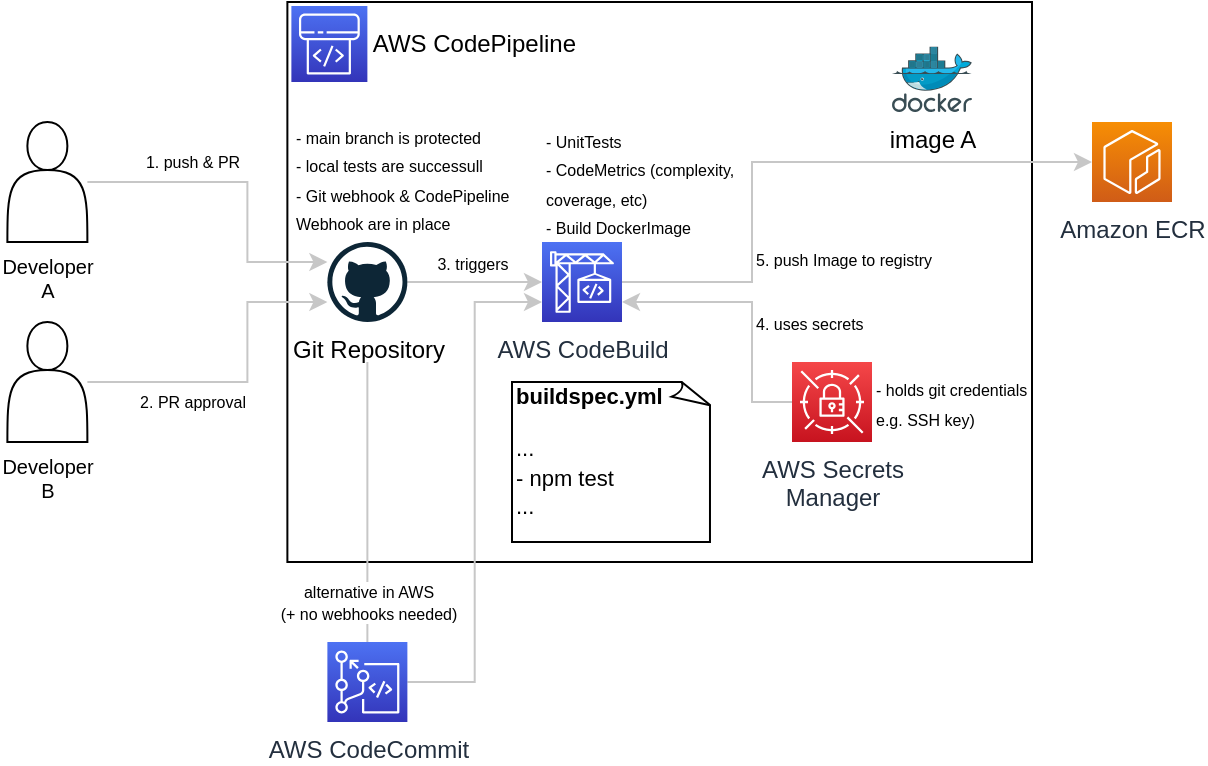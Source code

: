 <mxfile version="21.6.1" type="device">
  <diagram name="Page-1" id="P-_58N17wJOt9awC5NHA">
    <mxGraphModel dx="2074" dy="1204" grid="1" gridSize="10" guides="1" tooltips="1" connect="1" arrows="1" fold="1" page="1" pageScale="1" pageWidth="850" pageHeight="1100" math="0" shadow="0">
      <root>
        <mxCell id="0" />
        <mxCell id="1" parent="0" />
        <mxCell id="02KwTJgXzXd50u8eZMwS-49" value="AWS CodePipeline" style="rounded=0;whiteSpace=wrap;html=1;verticalAlign=top;labelPosition=left;verticalLabelPosition=middle;align=right;spacing=0;spacingLeft=0;spacingRight=-145;spacingBottom=0;spacingTop=9;" vertex="1" parent="1">
          <mxGeometry x="237.69" y="500" width="372.31" height="280" as="geometry" />
        </mxCell>
        <mxCell id="02KwTJgXzXd50u8eZMwS-41" value="1. push &amp;amp; PR" style="edgeStyle=orthogonalEdgeStyle;rounded=0;orthogonalLoop=1;jettySize=auto;html=1;fontSize=8;strokeColor=#C7C7C7;" edge="1" parent="1" source="02KwTJgXzXd50u8eZMwS-38" target="02KwTJgXzXd50u8eZMwS-40">
          <mxGeometry x="-0.346" y="10" relative="1" as="geometry">
            <Array as="points">
              <mxPoint x="217.69" y="590" />
              <mxPoint x="217.69" y="630" />
            </Array>
            <mxPoint as="offset" />
          </mxGeometry>
        </mxCell>
        <mxCell id="02KwTJgXzXd50u8eZMwS-38" value="Developer A" style="shape=actor;whiteSpace=wrap;html=1;fontSize=10;verticalAlign=top;labelPosition=center;verticalLabelPosition=bottom;align=center;" vertex="1" parent="1">
          <mxGeometry x="97.69" y="560" width="40" height="60" as="geometry" />
        </mxCell>
        <mxCell id="02KwTJgXzXd50u8eZMwS-42" value="2. PR approval" style="edgeStyle=orthogonalEdgeStyle;rounded=0;orthogonalLoop=1;jettySize=auto;html=1;fontSize=8;strokeColor=#C7C7C7;" edge="1" parent="1" source="02KwTJgXzXd50u8eZMwS-39" target="02KwTJgXzXd50u8eZMwS-40">
          <mxGeometry x="-0.346" y="-10" relative="1" as="geometry">
            <Array as="points">
              <mxPoint x="217.69" y="690" />
              <mxPoint x="217.69" y="650" />
            </Array>
            <mxPoint as="offset" />
          </mxGeometry>
        </mxCell>
        <mxCell id="02KwTJgXzXd50u8eZMwS-39" value="Developer B" style="shape=actor;whiteSpace=wrap;html=1;fontSize=10;verticalAlign=top;labelPosition=center;verticalLabelPosition=bottom;align=center;" vertex="1" parent="1">
          <mxGeometry x="97.69" y="660" width="40" height="60" as="geometry" />
        </mxCell>
        <mxCell id="02KwTJgXzXd50u8eZMwS-53" value="&lt;font style=&quot;font-size: 8px;&quot;&gt;3. triggers&lt;/font&gt;" style="edgeStyle=orthogonalEdgeStyle;rounded=0;orthogonalLoop=1;jettySize=auto;html=1;entryX=0;entryY=0.5;entryDx=0;entryDy=0;entryPerimeter=0;strokeColor=#C7C7C7;" edge="1" parent="1" source="02KwTJgXzXd50u8eZMwS-40" target="02KwTJgXzXd50u8eZMwS-52">
          <mxGeometry x="-0.04" y="10" relative="1" as="geometry">
            <mxPoint as="offset" />
          </mxGeometry>
        </mxCell>
        <mxCell id="02KwTJgXzXd50u8eZMwS-40" value="Git Repository" style="dashed=0;outlineConnect=0;html=1;align=center;labelPosition=center;verticalLabelPosition=bottom;verticalAlign=top;shape=mxgraph.weblogos.github" vertex="1" parent="1">
          <mxGeometry x="257.69" y="620" width="40" height="40" as="geometry" />
        </mxCell>
        <mxCell id="02KwTJgXzXd50u8eZMwS-61" style="edgeStyle=orthogonalEdgeStyle;rounded=0;orthogonalLoop=1;jettySize=auto;html=1;entryX=0;entryY=0.75;entryDx=0;entryDy=0;entryPerimeter=0;strokeColor=#C7C7C7;" edge="1" parent="1" source="02KwTJgXzXd50u8eZMwS-43" target="02KwTJgXzXd50u8eZMwS-52">
          <mxGeometry relative="1" as="geometry" />
        </mxCell>
        <mxCell id="02KwTJgXzXd50u8eZMwS-43" value="AWS CodeCommit" style="sketch=0;points=[[0,0,0],[0.25,0,0],[0.5,0,0],[0.75,0,0],[1,0,0],[0,1,0],[0.25,1,0],[0.5,1,0],[0.75,1,0],[1,1,0],[0,0.25,0],[0,0.5,0],[0,0.75,0],[1,0.25,0],[1,0.5,0],[1,0.75,0]];outlineConnect=0;fontColor=#232F3E;gradientColor=#4D72F3;gradientDirection=north;fillColor=#3334B9;strokeColor=#ffffff;dashed=0;verticalLabelPosition=bottom;verticalAlign=top;align=center;html=1;fontSize=12;fontStyle=0;aspect=fixed;shape=mxgraph.aws4.resourceIcon;resIcon=mxgraph.aws4.codecommit;" vertex="1" parent="1">
          <mxGeometry x="257.69" y="820" width="40" height="40" as="geometry" />
        </mxCell>
        <mxCell id="02KwTJgXzXd50u8eZMwS-45" value="&lt;font style=&quot;font-size: 8px;&quot;&gt;alternative in AWS&lt;br&gt;(+ no webhooks needed)&lt;/font&gt;" style="endArrow=none;html=1;rounded=0;exitX=0.5;exitY=0;exitDx=0;exitDy=0;exitPerimeter=0;fontSize=9;strokeColor=#C7C7C7;" edge="1" parent="1" source="02KwTJgXzXd50u8eZMwS-43">
          <mxGeometry x="-0.714" width="50" height="50" relative="1" as="geometry">
            <mxPoint x="547.69" y="670" as="sourcePoint" />
            <mxPoint x="277.69" y="680" as="targetPoint" />
            <mxPoint as="offset" />
          </mxGeometry>
        </mxCell>
        <mxCell id="02KwTJgXzXd50u8eZMwS-46" value="&lt;font style=&quot;font-size: 8px;&quot;&gt;- main branch is protected&lt;br&gt;- local tests are successull&lt;br&gt;- Git webhook &amp;amp; CodePipeline &lt;br&gt;Webhook are in place&lt;br&gt;&lt;/font&gt;" style="text;html=1;strokeColor=none;fillColor=none;align=left;verticalAlign=middle;whiteSpace=wrap;rounded=0;" vertex="1" parent="1">
          <mxGeometry x="239.69" y="555" width="110.31" height="65" as="geometry" />
        </mxCell>
        <mxCell id="02KwTJgXzXd50u8eZMwS-51" value="" style="sketch=0;points=[[0,0,0],[0.25,0,0],[0.5,0,0],[0.75,0,0],[1,0,0],[0,1,0],[0.25,1,0],[0.5,1,0],[0.75,1,0],[1,1,0],[0,0.25,0],[0,0.5,0],[0,0.75,0],[1,0.25,0],[1,0.5,0],[1,0.75,0]];outlineConnect=0;fontColor=#232F3E;gradientColor=#4D72F3;gradientDirection=north;fillColor=#3334B9;strokeColor=#ffffff;dashed=0;verticalLabelPosition=bottom;verticalAlign=top;align=center;html=1;fontSize=12;fontStyle=0;aspect=fixed;shape=mxgraph.aws4.resourceIcon;resIcon=mxgraph.aws4.codepipeline;" vertex="1" parent="1">
          <mxGeometry x="239.69" y="502" width="38" height="38" as="geometry" />
        </mxCell>
        <mxCell id="02KwTJgXzXd50u8eZMwS-62" value="&lt;font style=&quot;font-size: 8px;&quot;&gt;5. push Image to registry&lt;/font&gt;" style="edgeStyle=orthogonalEdgeStyle;rounded=0;orthogonalLoop=1;jettySize=auto;html=1;align=left;strokeColor=#C7C7C7;" edge="1" parent="1" source="02KwTJgXzXd50u8eZMwS-52" target="02KwTJgXzXd50u8eZMwS-59">
          <mxGeometry x="-0.474" relative="1" as="geometry">
            <Array as="points">
              <mxPoint x="470" y="640" />
              <mxPoint x="470" y="580" />
            </Array>
            <mxPoint as="offset" />
          </mxGeometry>
        </mxCell>
        <mxCell id="02KwTJgXzXd50u8eZMwS-52" value="AWS CodeBuild" style="sketch=0;points=[[0,0,0],[0.25,0,0],[0.5,0,0],[0.75,0,0],[1,0,0],[0,1,0],[0.25,1,0],[0.5,1,0],[0.75,1,0],[1,1,0],[0,0.25,0],[0,0.5,0],[0,0.75,0],[1,0.25,0],[1,0.5,0],[1,0.75,0]];outlineConnect=0;fontColor=#232F3E;gradientColor=#4D72F3;gradientDirection=north;fillColor=#3334B9;strokeColor=#ffffff;dashed=0;verticalLabelPosition=bottom;verticalAlign=top;align=center;html=1;fontSize=12;fontStyle=0;aspect=fixed;shape=mxgraph.aws4.resourceIcon;resIcon=mxgraph.aws4.codebuild;" vertex="1" parent="1">
          <mxGeometry x="365" y="620" width="40" height="40" as="geometry" />
        </mxCell>
        <mxCell id="02KwTJgXzXd50u8eZMwS-54" value="&lt;font style=&quot;font-size: 8px;&quot;&gt;- UnitTests&lt;br&gt;- CodeMetrics (complexity, coverage, etc)&lt;br&gt;- Build DockerImage&lt;br&gt;&lt;/font&gt;" style="text;html=1;strokeColor=none;fillColor=none;align=left;verticalAlign=middle;whiteSpace=wrap;rounded=0;" vertex="1" parent="1">
          <mxGeometry x="365" y="560" width="105" height="60" as="geometry" />
        </mxCell>
        <mxCell id="02KwTJgXzXd50u8eZMwS-58" value="&lt;font style=&quot;font-size: 8px;&quot;&gt;4. uses secrets&lt;/font&gt;" style="edgeStyle=orthogonalEdgeStyle;rounded=0;orthogonalLoop=1;jettySize=auto;html=1;exitX=0;exitY=0.5;exitDx=0;exitDy=0;exitPerimeter=0;align=left;strokeColor=#C7C7C7;" edge="1" parent="1" source="02KwTJgXzXd50u8eZMwS-55" target="02KwTJgXzXd50u8eZMwS-52">
          <mxGeometry x="-0.111" relative="1" as="geometry">
            <Array as="points">
              <mxPoint x="470" y="700" />
              <mxPoint x="470" y="650" />
            </Array>
            <mxPoint as="offset" />
          </mxGeometry>
        </mxCell>
        <mxCell id="02KwTJgXzXd50u8eZMwS-55" value="AWS Secrets &lt;br&gt;Manager" style="sketch=0;points=[[0,0,0],[0.25,0,0],[0.5,0,0],[0.75,0,0],[1,0,0],[0,1,0],[0.25,1,0],[0.5,1,0],[0.75,1,0],[1,1,0],[0,0.25,0],[0,0.5,0],[0,0.75,0],[1,0.25,0],[1,0.5,0],[1,0.75,0]];outlineConnect=0;fontColor=#232F3E;gradientColor=#F54749;gradientDirection=north;fillColor=#C7131F;strokeColor=#ffffff;dashed=0;verticalLabelPosition=bottom;verticalAlign=top;align=center;html=1;fontSize=12;fontStyle=0;aspect=fixed;shape=mxgraph.aws4.resourceIcon;resIcon=mxgraph.aws4.secrets_manager;" vertex="1" parent="1">
          <mxGeometry x="490" y="680" width="40" height="40" as="geometry" />
        </mxCell>
        <mxCell id="02KwTJgXzXd50u8eZMwS-56" value="&lt;font style=&quot;font-size: 8px;&quot;&gt;- holds git credentials &lt;br&gt;e.g. SSH key)&lt;br&gt;&lt;/font&gt;" style="text;html=1;strokeColor=none;fillColor=none;align=left;verticalAlign=middle;whiteSpace=wrap;rounded=0;" vertex="1" parent="1">
          <mxGeometry x="530" y="680" width="105" height="40" as="geometry" />
        </mxCell>
        <mxCell id="02KwTJgXzXd50u8eZMwS-59" value="Amazon ECR" style="sketch=0;points=[[0,0,0],[0.25,0,0],[0.5,0,0],[0.75,0,0],[1,0,0],[0,1,0],[0.25,1,0],[0.5,1,0],[0.75,1,0],[1,1,0],[0,0.25,0],[0,0.5,0],[0,0.75,0],[1,0.25,0],[1,0.5,0],[1,0.75,0]];outlineConnect=0;fontColor=#232F3E;gradientColor=#F78E04;gradientDirection=north;fillColor=#D05C17;strokeColor=#ffffff;dashed=0;verticalLabelPosition=bottom;verticalAlign=top;align=center;html=1;fontSize=12;fontStyle=0;aspect=fixed;shape=mxgraph.aws4.resourceIcon;resIcon=mxgraph.aws4.ecr;" vertex="1" parent="1">
          <mxGeometry x="640" y="560" width="40" height="40" as="geometry" />
        </mxCell>
        <mxCell id="02KwTJgXzXd50u8eZMwS-69" value="&lt;div style=&quot;font-size: 11px;&quot;&gt;&lt;span style=&quot;background-color: initial;&quot;&gt;&lt;b&gt;&lt;font style=&quot;font-size: 11px;&quot;&gt;buildspec.yml&lt;/font&gt;&lt;/b&gt;&lt;/span&gt;&lt;/div&gt;&lt;div style=&quot;font-size: 11px;&quot;&gt;&lt;span style=&quot;background-color: initial;&quot;&gt;&lt;font style=&quot;font-size: 11px;&quot;&gt;&lt;br&gt;&lt;/font&gt;&lt;/span&gt;&lt;/div&gt;&lt;div style=&quot;font-size: 11px;&quot;&gt;&lt;span style=&quot;background-color: initial;&quot;&gt;&lt;font style=&quot;font-size: 11px;&quot;&gt;...&lt;/font&gt;&lt;/span&gt;&lt;/div&gt;&lt;font style=&quot;font-size: 11px;&quot;&gt;- npm test&lt;br&gt;...&lt;/font&gt;" style="whiteSpace=wrap;html=1;shape=mxgraph.basic.document;verticalAlign=top;align=left;spacingTop=-6;" vertex="1" parent="1">
          <mxGeometry x="350" y="690" width="100" height="80" as="geometry" />
        </mxCell>
        <mxCell id="02KwTJgXzXd50u8eZMwS-80" value="image A" style="image;sketch=0;aspect=fixed;html=1;points=[];align=center;fontSize=12;image=img/lib/mscae/Docker.svg;" vertex="1" parent="1">
          <mxGeometry x="540" y="522.2" width="40" height="32.8" as="geometry" />
        </mxCell>
      </root>
    </mxGraphModel>
  </diagram>
</mxfile>
